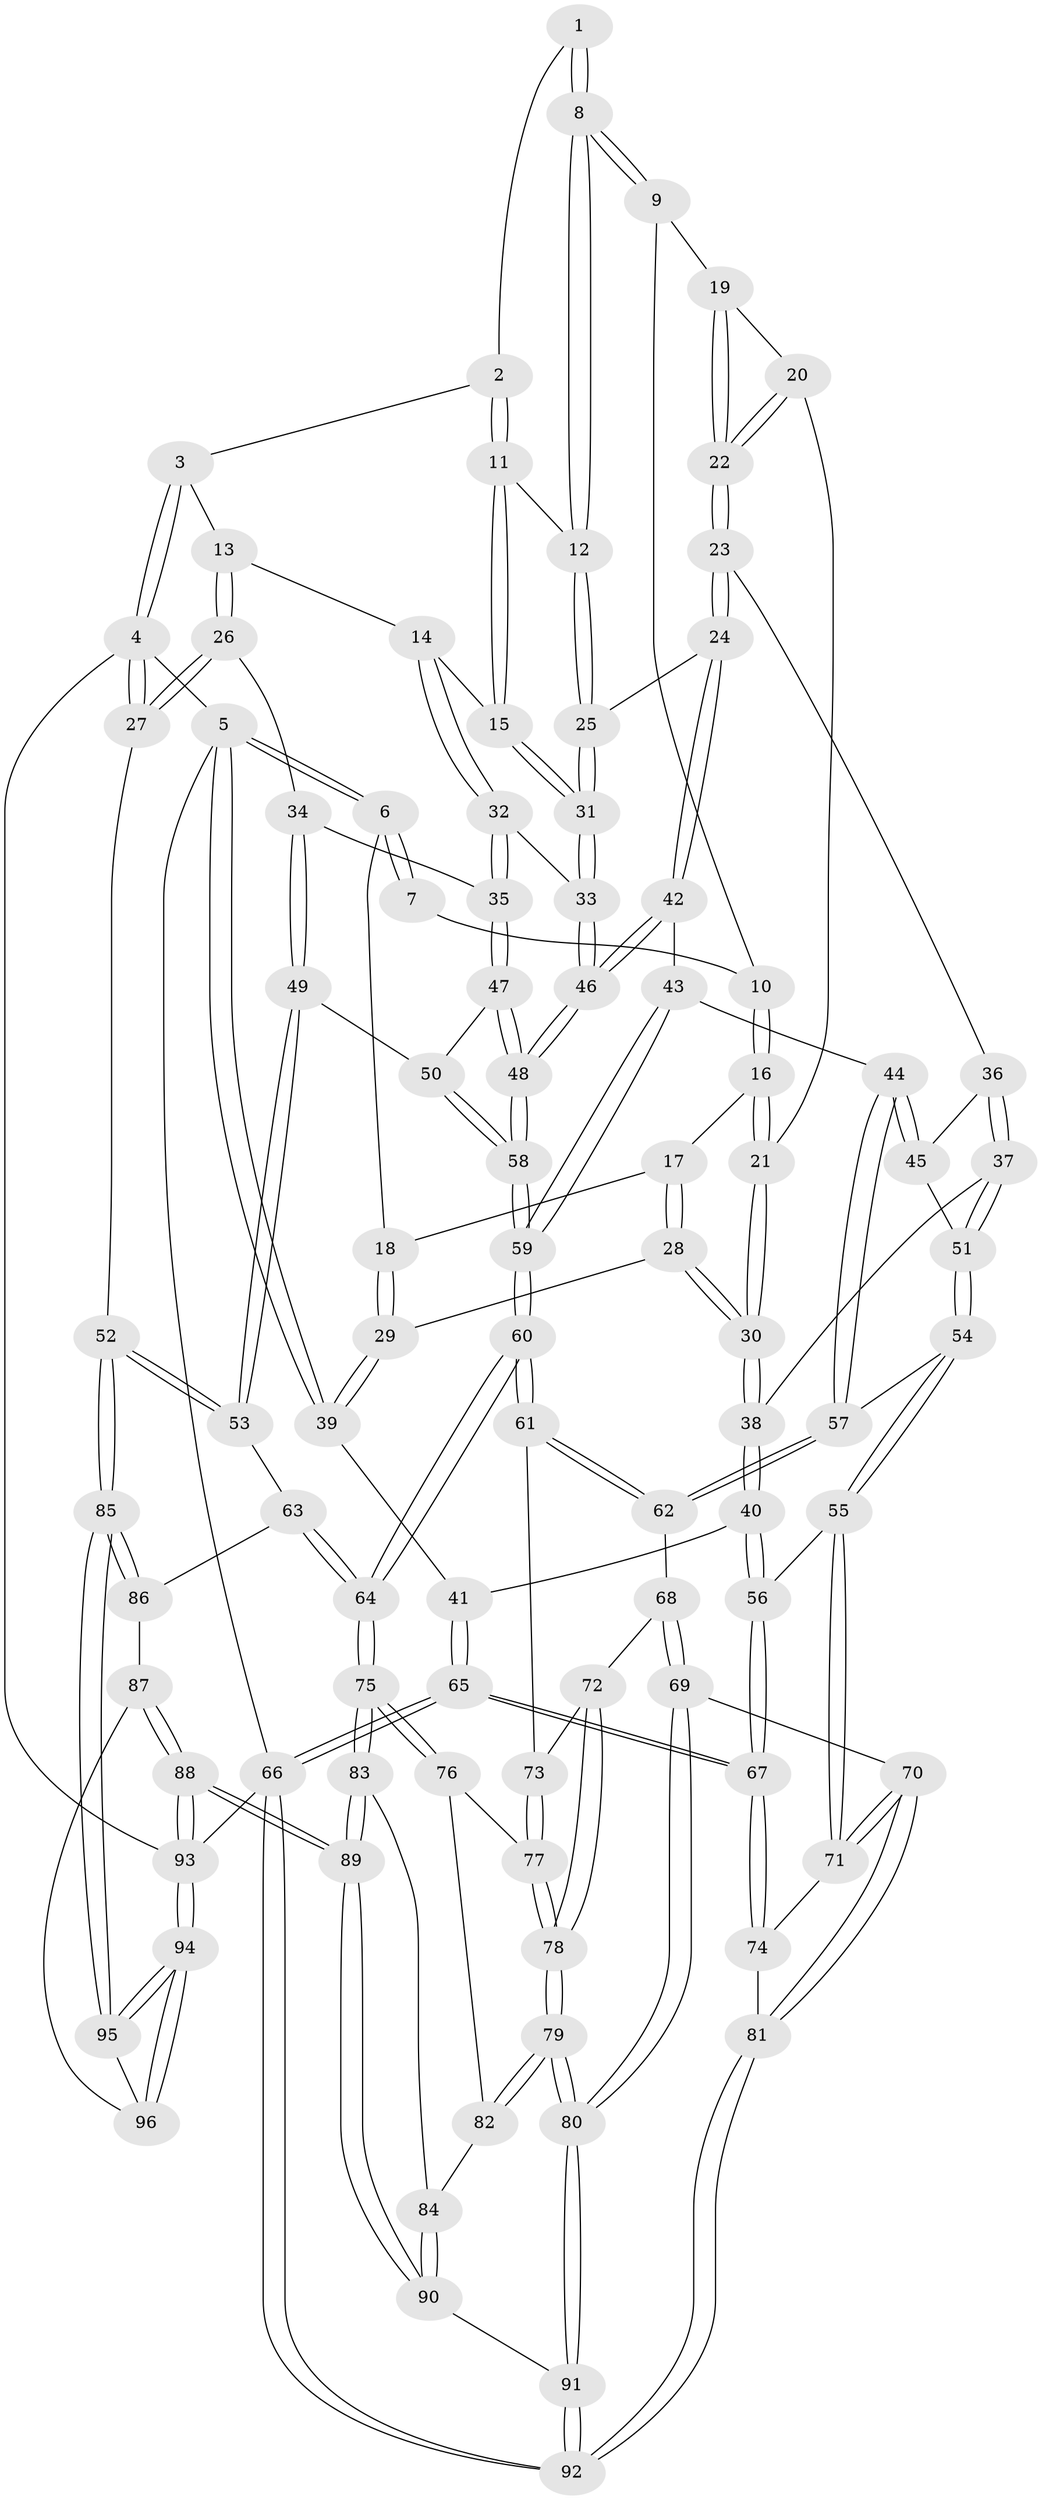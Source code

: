 // coarse degree distribution, {3: 0.14814814814814814, 4: 0.46296296296296297, 5: 0.2777777777777778, 7: 0.018518518518518517, 6: 0.09259259259259259}
// Generated by graph-tools (version 1.1) at 2025/24/03/03/25 07:24:37]
// undirected, 96 vertices, 237 edges
graph export_dot {
graph [start="1"]
  node [color=gray90,style=filled];
  1 [pos="+0.5294192645805474+0"];
  2 [pos="+0.8765306929204174+0"];
  3 [pos="+0.9542468751874525+0"];
  4 [pos="+1+0"];
  5 [pos="+0+0"];
  6 [pos="+0+0"];
  7 [pos="+0.2324104955227044+0"];
  8 [pos="+0.543556156765637+0.12498524524080845"];
  9 [pos="+0.3658895127773949+0.09457962744773266"];
  10 [pos="+0.26818820212815525+0"];
  11 [pos="+0.7870618343925857+0.10044505897194676"];
  12 [pos="+0.5636198263077525+0.15475740557702827"];
  13 [pos="+0.973121723135229+0.18083703521437494"];
  14 [pos="+0.8063487933476818+0.13554484472449696"];
  15 [pos="+0.7913159310032976+0.11414081068924344"];
  16 [pos="+0.21117273031215722+0.1590348110811966"];
  17 [pos="+0.18922098187749248+0.17251013427636863"];
  18 [pos="+0.08554930084413086+0.17214041799330906"];
  19 [pos="+0.36774627943133853+0.11989273475784346"];
  20 [pos="+0.30736663958537663+0.2795463536621866"];
  21 [pos="+0.3054237286295488+0.27999651620957394"];
  22 [pos="+0.4961893512096303+0.3151976478069675"];
  23 [pos="+0.5079705279462238+0.32039964094439694"];
  24 [pos="+0.5109280670098876+0.320239150485599"];
  25 [pos="+0.5189581102955073+0.31665294231809327"];
  26 [pos="+1+0.30280197836639183"];
  27 [pos="+1+0.30003540468948436"];
  28 [pos="+0.12577108641582135+0.3428046368560063"];
  29 [pos="+0.04169062905711755+0.3284620935263637"];
  30 [pos="+0.20907863147752176+0.39092657667946007"];
  31 [pos="+0.6451419226707966+0.35910536743726446"];
  32 [pos="+0.8853647370987023+0.3590971956776512"];
  33 [pos="+0.67292474401985+0.3837127981441718"];
  34 [pos="+0.905009330636864+0.3632352143323389"];
  35 [pos="+0.8892436193638054+0.36162320937872305"];
  36 [pos="+0.4227547632063883+0.40846281828216185"];
  37 [pos="+0.2633777753983538+0.484320289738038"];
  38 [pos="+0.23126449506831787+0.46210584957888406"];
  39 [pos="+0+0.3856290243112737"];
  40 [pos="+0.08654583773510897+0.5676301413642376"];
  41 [pos="+0+0.48228859099374327"];
  42 [pos="+0.5191012998521155+0.48190078553811505"];
  43 [pos="+0.48301462960719127+0.5662967515915744"];
  44 [pos="+0.4756836035704146+0.5674349817457067"];
  45 [pos="+0.43112721664778897+0.49899458250632683"];
  46 [pos="+0.6805463088053216+0.5414276862839293"];
  47 [pos="+0.8352599695471764+0.5070873856717187"];
  48 [pos="+0.694442986959383+0.5911931484726684"];
  49 [pos="+0.990229975426535+0.6179191125439909"];
  50 [pos="+0.9237286600447283+0.597454632927394"];
  51 [pos="+0.2801826342512871+0.5150103074442015"];
  52 [pos="+1+0.7023297838615037"];
  53 [pos="+1+0.6837997790029628"];
  54 [pos="+0.3250298004706754+0.6270891994085157"];
  55 [pos="+0.1923965044732775+0.7356197095926691"];
  56 [pos="+0.13359809056112795+0.7086334156932449"];
  57 [pos="+0.3561720344038697+0.6373920667980586"];
  58 [pos="+0.6795820422994948+0.6687176703276837"];
  59 [pos="+0.6746891884161109+0.6801255390154172"];
  60 [pos="+0.6745789420734232+0.7032186741419969"];
  61 [pos="+0.5327399095797688+0.7499393076079883"];
  62 [pos="+0.3600298777393668+0.643135341248373"];
  63 [pos="+0.7636311355520801+0.8128598093179283"];
  64 [pos="+0.74337096879783+0.8114678933459979"];
  65 [pos="+0+0.8120860602280272"];
  66 [pos="+0+1"];
  67 [pos="+0+0.8082418734185546"];
  68 [pos="+0.37520613256260893+0.7625066926783933"];
  69 [pos="+0.2662541595130565+0.8760036841122627"];
  70 [pos="+0.25442551795980806+0.8653937466741733"];
  71 [pos="+0.2065205120977605+0.7913545040273683"];
  72 [pos="+0.45756702204888844+0.8248590619724583"];
  73 [pos="+0.48249310631576564+0.8097489212130694"];
  74 [pos="+0.06187044704383008+0.886923755641023"];
  75 [pos="+0.7339505667138195+0.8331084438066826"];
  76 [pos="+0.5686126883638941+0.9124224964134984"];
  77 [pos="+0.560335993391791+0.9103956087073383"];
  78 [pos="+0.3853635062602575+0.9557402425846803"];
  79 [pos="+0.345906790101687+0.9978586754509307"];
  80 [pos="+0.3418742690753268+1"];
  81 [pos="+0.09522321108943069+0.9391408746235733"];
  82 [pos="+0.565162779674423+0.9511018462541214"];
  83 [pos="+0.7163538955673899+1"];
  84 [pos="+0.565424478320847+0.9649740193654048"];
  85 [pos="+1+0.7254967124097845"];
  86 [pos="+0.8859688636976887+0.9108513511251097"];
  87 [pos="+0.903808440262606+0.935756510432818"];
  88 [pos="+0.8982963890685638+1"];
  89 [pos="+0.7298446582777524+1"];
  90 [pos="+0.40172196175037606+1"];
  91 [pos="+0.33010689787894076+1"];
  92 [pos="+0.11625398150415081+1"];
  93 [pos="+1+1"];
  94 [pos="+1+1"];
  95 [pos="+1+0.7482504994220767"];
  96 [pos="+0.9422497340040239+0.9371046397535138"];
  1 -- 2;
  1 -- 8;
  1 -- 8;
  2 -- 3;
  2 -- 11;
  2 -- 11;
  3 -- 4;
  3 -- 4;
  3 -- 13;
  4 -- 5;
  4 -- 27;
  4 -- 27;
  4 -- 93;
  5 -- 6;
  5 -- 6;
  5 -- 39;
  5 -- 39;
  5 -- 66;
  6 -- 7;
  6 -- 7;
  6 -- 18;
  7 -- 10;
  8 -- 9;
  8 -- 9;
  8 -- 12;
  8 -- 12;
  9 -- 10;
  9 -- 19;
  10 -- 16;
  10 -- 16;
  11 -- 12;
  11 -- 15;
  11 -- 15;
  12 -- 25;
  12 -- 25;
  13 -- 14;
  13 -- 26;
  13 -- 26;
  14 -- 15;
  14 -- 32;
  14 -- 32;
  15 -- 31;
  15 -- 31;
  16 -- 17;
  16 -- 21;
  16 -- 21;
  17 -- 18;
  17 -- 28;
  17 -- 28;
  18 -- 29;
  18 -- 29;
  19 -- 20;
  19 -- 22;
  19 -- 22;
  20 -- 21;
  20 -- 22;
  20 -- 22;
  21 -- 30;
  21 -- 30;
  22 -- 23;
  22 -- 23;
  23 -- 24;
  23 -- 24;
  23 -- 36;
  24 -- 25;
  24 -- 42;
  24 -- 42;
  25 -- 31;
  25 -- 31;
  26 -- 27;
  26 -- 27;
  26 -- 34;
  27 -- 52;
  28 -- 29;
  28 -- 30;
  28 -- 30;
  29 -- 39;
  29 -- 39;
  30 -- 38;
  30 -- 38;
  31 -- 33;
  31 -- 33;
  32 -- 33;
  32 -- 35;
  32 -- 35;
  33 -- 46;
  33 -- 46;
  34 -- 35;
  34 -- 49;
  34 -- 49;
  35 -- 47;
  35 -- 47;
  36 -- 37;
  36 -- 37;
  36 -- 45;
  37 -- 38;
  37 -- 51;
  37 -- 51;
  38 -- 40;
  38 -- 40;
  39 -- 41;
  40 -- 41;
  40 -- 56;
  40 -- 56;
  41 -- 65;
  41 -- 65;
  42 -- 43;
  42 -- 46;
  42 -- 46;
  43 -- 44;
  43 -- 59;
  43 -- 59;
  44 -- 45;
  44 -- 45;
  44 -- 57;
  44 -- 57;
  45 -- 51;
  46 -- 48;
  46 -- 48;
  47 -- 48;
  47 -- 48;
  47 -- 50;
  48 -- 58;
  48 -- 58;
  49 -- 50;
  49 -- 53;
  49 -- 53;
  50 -- 58;
  50 -- 58;
  51 -- 54;
  51 -- 54;
  52 -- 53;
  52 -- 53;
  52 -- 85;
  52 -- 85;
  53 -- 63;
  54 -- 55;
  54 -- 55;
  54 -- 57;
  55 -- 56;
  55 -- 71;
  55 -- 71;
  56 -- 67;
  56 -- 67;
  57 -- 62;
  57 -- 62;
  58 -- 59;
  58 -- 59;
  59 -- 60;
  59 -- 60;
  60 -- 61;
  60 -- 61;
  60 -- 64;
  60 -- 64;
  61 -- 62;
  61 -- 62;
  61 -- 73;
  62 -- 68;
  63 -- 64;
  63 -- 64;
  63 -- 86;
  64 -- 75;
  64 -- 75;
  65 -- 66;
  65 -- 66;
  65 -- 67;
  65 -- 67;
  66 -- 92;
  66 -- 92;
  66 -- 93;
  67 -- 74;
  67 -- 74;
  68 -- 69;
  68 -- 69;
  68 -- 72;
  69 -- 70;
  69 -- 80;
  69 -- 80;
  70 -- 71;
  70 -- 71;
  70 -- 81;
  70 -- 81;
  71 -- 74;
  72 -- 73;
  72 -- 78;
  72 -- 78;
  73 -- 77;
  73 -- 77;
  74 -- 81;
  75 -- 76;
  75 -- 76;
  75 -- 83;
  75 -- 83;
  76 -- 77;
  76 -- 82;
  77 -- 78;
  77 -- 78;
  78 -- 79;
  78 -- 79;
  79 -- 80;
  79 -- 80;
  79 -- 82;
  79 -- 82;
  80 -- 91;
  80 -- 91;
  81 -- 92;
  81 -- 92;
  82 -- 84;
  83 -- 84;
  83 -- 89;
  83 -- 89;
  84 -- 90;
  84 -- 90;
  85 -- 86;
  85 -- 86;
  85 -- 95;
  85 -- 95;
  86 -- 87;
  87 -- 88;
  87 -- 88;
  87 -- 96;
  88 -- 89;
  88 -- 89;
  88 -- 93;
  88 -- 93;
  89 -- 90;
  89 -- 90;
  90 -- 91;
  91 -- 92;
  91 -- 92;
  93 -- 94;
  93 -- 94;
  94 -- 95;
  94 -- 95;
  94 -- 96;
  94 -- 96;
  95 -- 96;
}
